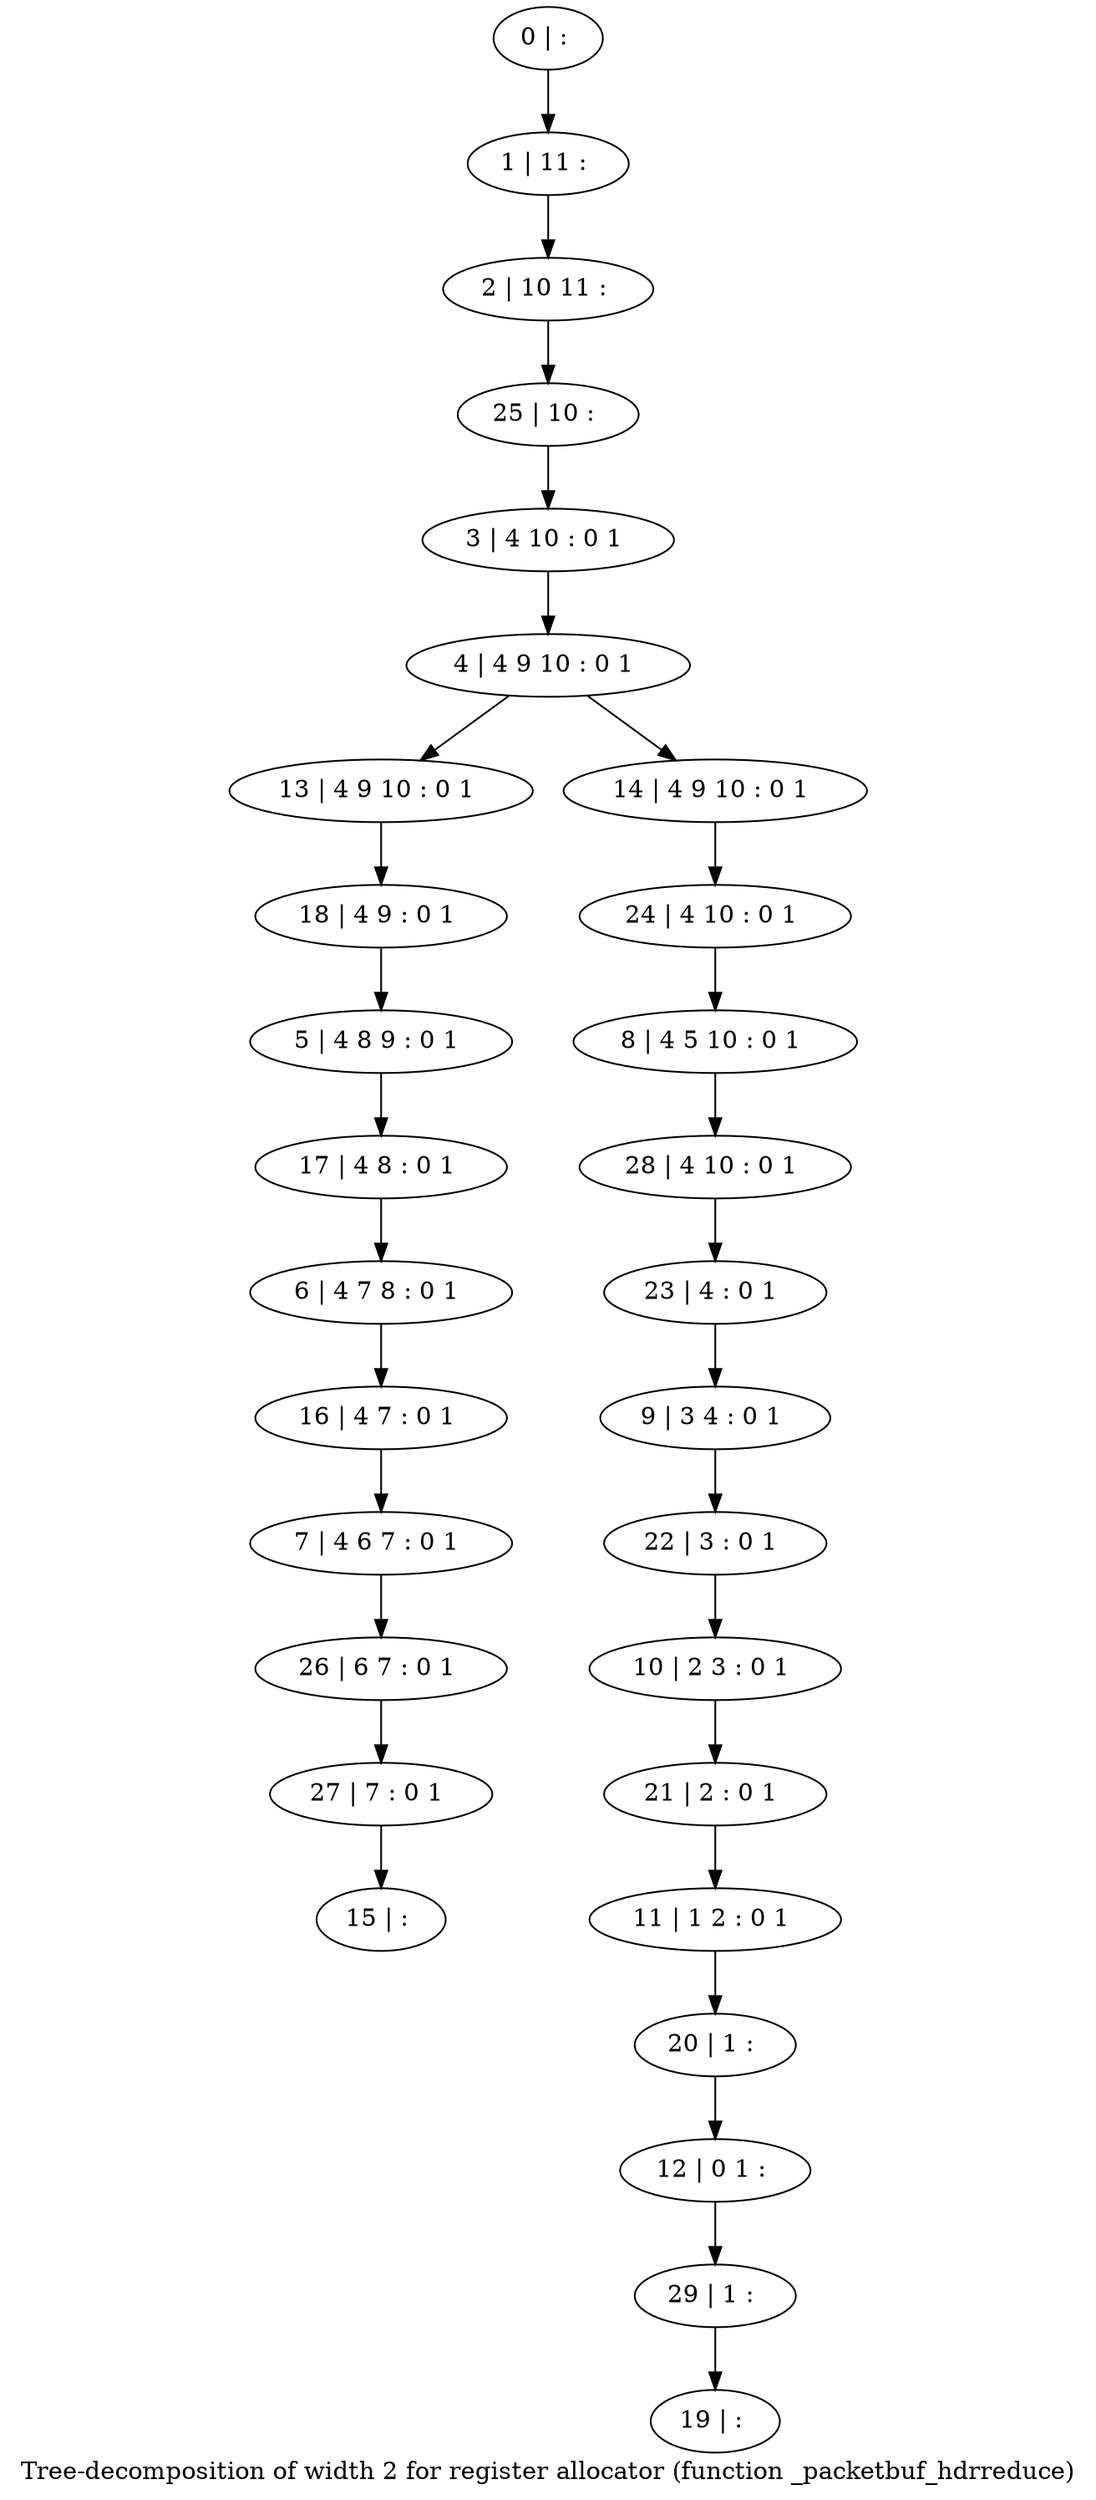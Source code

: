 digraph G {
graph [label="Tree-decomposition of width 2 for register allocator (function _packetbuf_hdrreduce)"]
0[label="0 | : "];
1[label="1 | 11 : "];
2[label="2 | 10 11 : "];
3[label="3 | 4 10 : 0 1 "];
4[label="4 | 4 9 10 : 0 1 "];
5[label="5 | 4 8 9 : 0 1 "];
6[label="6 | 4 7 8 : 0 1 "];
7[label="7 | 4 6 7 : 0 1 "];
8[label="8 | 4 5 10 : 0 1 "];
9[label="9 | 3 4 : 0 1 "];
10[label="10 | 2 3 : 0 1 "];
11[label="11 | 1 2 : 0 1 "];
12[label="12 | 0 1 : "];
13[label="13 | 4 9 10 : 0 1 "];
14[label="14 | 4 9 10 : 0 1 "];
15[label="15 | : "];
16[label="16 | 4 7 : 0 1 "];
17[label="17 | 4 8 : 0 1 "];
18[label="18 | 4 9 : 0 1 "];
19[label="19 | : "];
20[label="20 | 1 : "];
21[label="21 | 2 : 0 1 "];
22[label="22 | 3 : 0 1 "];
23[label="23 | 4 : 0 1 "];
24[label="24 | 4 10 : 0 1 "];
25[label="25 | 10 : "];
26[label="26 | 6 7 : 0 1 "];
27[label="27 | 7 : 0 1 "];
28[label="28 | 4 10 : 0 1 "];
29[label="29 | 1 : "];
0->1 ;
1->2 ;
3->4 ;
4->13 ;
4->14 ;
16->7 ;
6->16 ;
17->6 ;
5->17 ;
18->5 ;
13->18 ;
20->12 ;
11->20 ;
21->11 ;
10->21 ;
22->10 ;
9->22 ;
23->9 ;
24->8 ;
14->24 ;
25->3 ;
2->25 ;
7->26 ;
27->15 ;
26->27 ;
28->23 ;
8->28 ;
29->19 ;
12->29 ;
}
